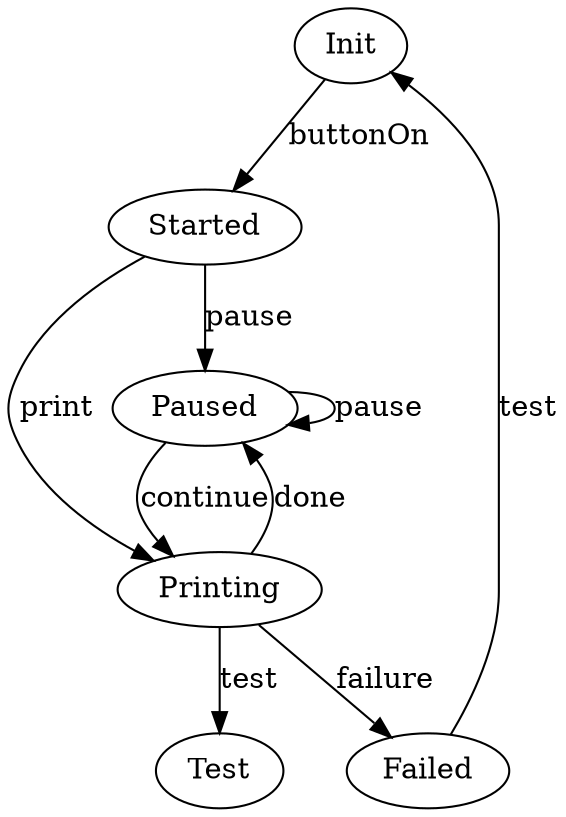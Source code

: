 digraph{

Init->Started [ label="buttonOn"];
        
     

Started->Paused [ label="pause"];
        
Started->Printing [ label="print"];
        
     

Paused->Paused [ label="pause"];
        
Paused->Printing [ label="continue"];
        
     

Printing->Paused [ label="done"];
        
Printing->Failed [ label="failure"];
        
Printing->Test [ label="test"];
        
     

Failed->Init [ label="test"];
        
     
    }